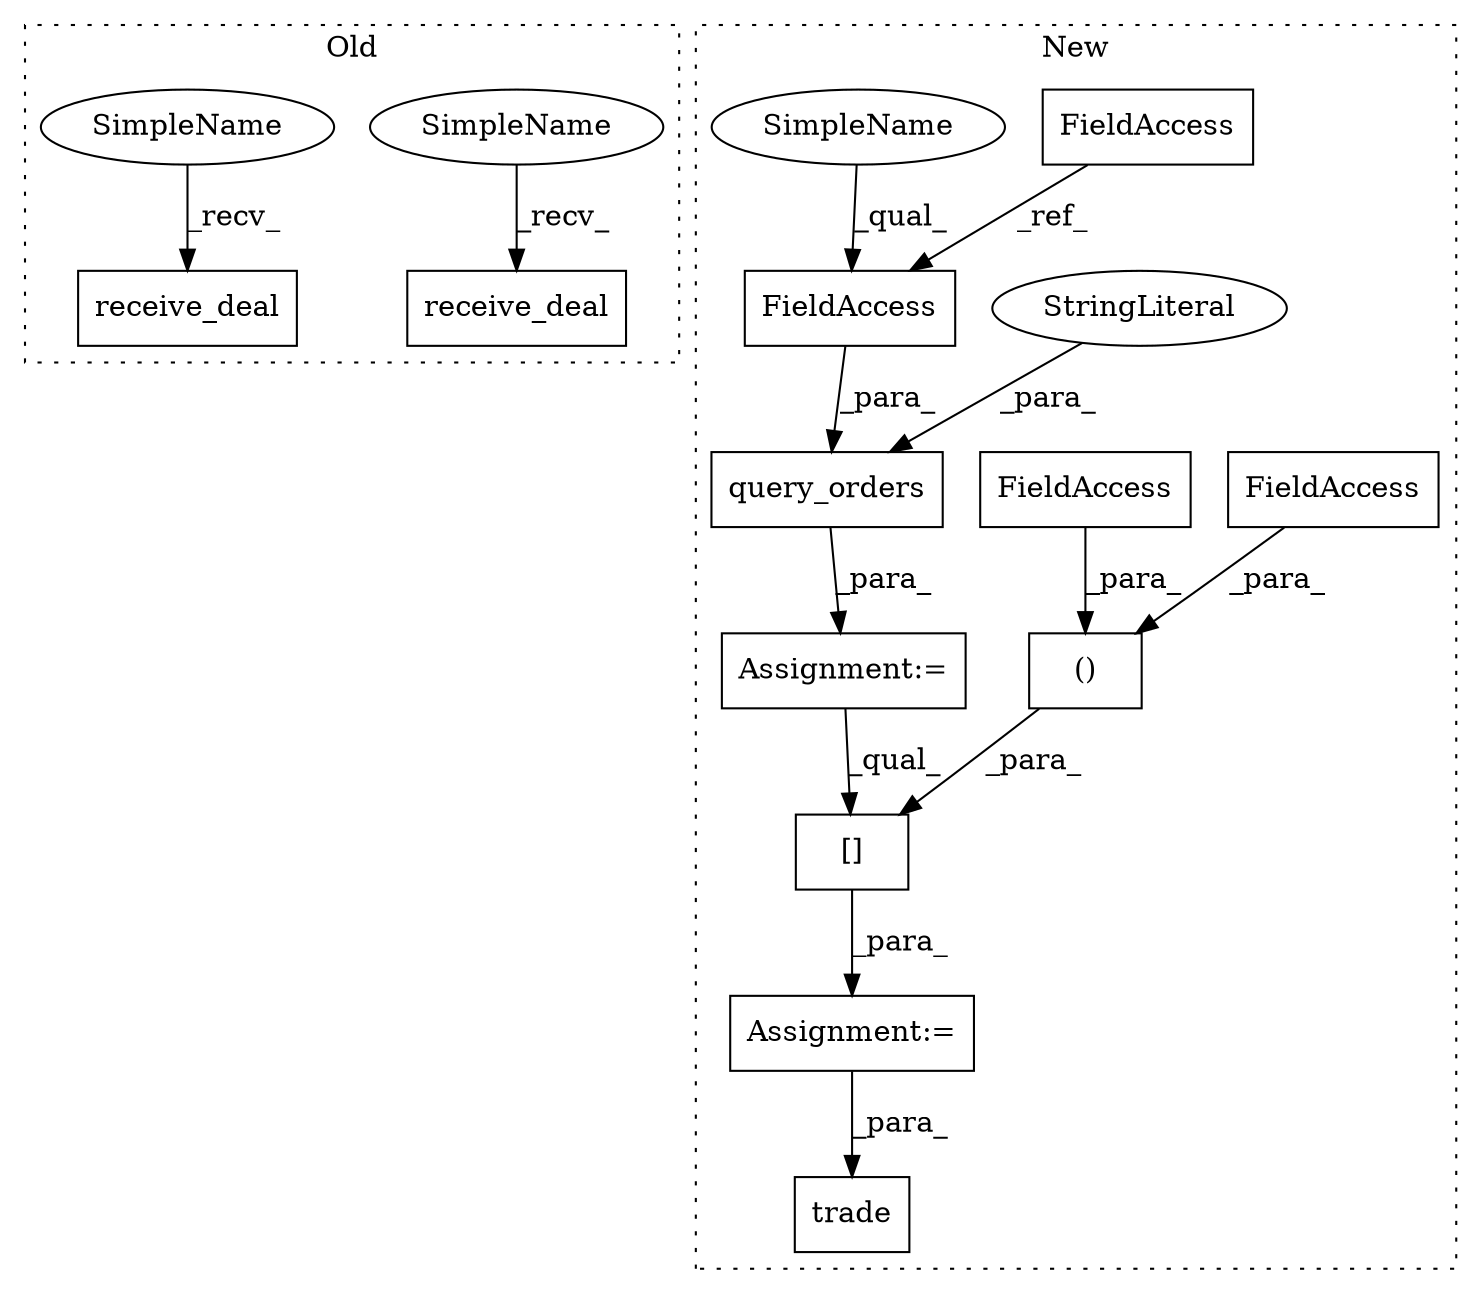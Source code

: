 digraph G {
subgraph cluster0 {
1 [label="receive_deal" a="32" s="2180,2245" l="13,1" shape="box"];
12 [label="receive_deal" a="32" s="2607,2672" l="13,1" shape="box"];
14 [label="SimpleName" a="42" s="2172" l="7" shape="ellipse"];
15 [label="SimpleName" a="42" s="2599" l="7" shape="ellipse"];
label = "Old";
style="dotted";
}
subgraph cluster1 {
2 [label="[]" a="2" s="2980,3058" l="27,2" shape="box"];
3 [label="query_orders" a="32" s="2917,2961" l="13,1" shape="box"];
4 [label="()" a="106" s="3007" l="51" shape="box"];
5 [label="StringLiteral" a="45" s="2953" l="8" shape="ellipse"];
6 [label="trade" a="32" s="3080,3146" l="6,1" shape="box"];
7 [label="FieldAccess" a="22" s="3007" l="5" shape="box"];
8 [label="FieldAccess" a="22" s="3040" l="5" shape="box"];
9 [label="FieldAccess" a="22" s="1539" l="22" shape="box"];
10 [label="Assignment:=" a="7" s="2909" l="1" shape="box"];
11 [label="Assignment:=" a="7" s="2979" l="1" shape="box"];
13 [label="FieldAccess" a="22" s="2930" l="22" shape="box"];
16 [label="SimpleName" a="42" s="2930" l="7" shape="ellipse"];
label = "New";
style="dotted";
}
2 -> 11 [label="_para_"];
3 -> 10 [label="_para_"];
4 -> 2 [label="_para_"];
5 -> 3 [label="_para_"];
7 -> 4 [label="_para_"];
8 -> 4 [label="_para_"];
9 -> 13 [label="_ref_"];
10 -> 2 [label="_qual_"];
11 -> 6 [label="_para_"];
13 -> 3 [label="_para_"];
14 -> 1 [label="_recv_"];
15 -> 12 [label="_recv_"];
16 -> 13 [label="_qual_"];
}